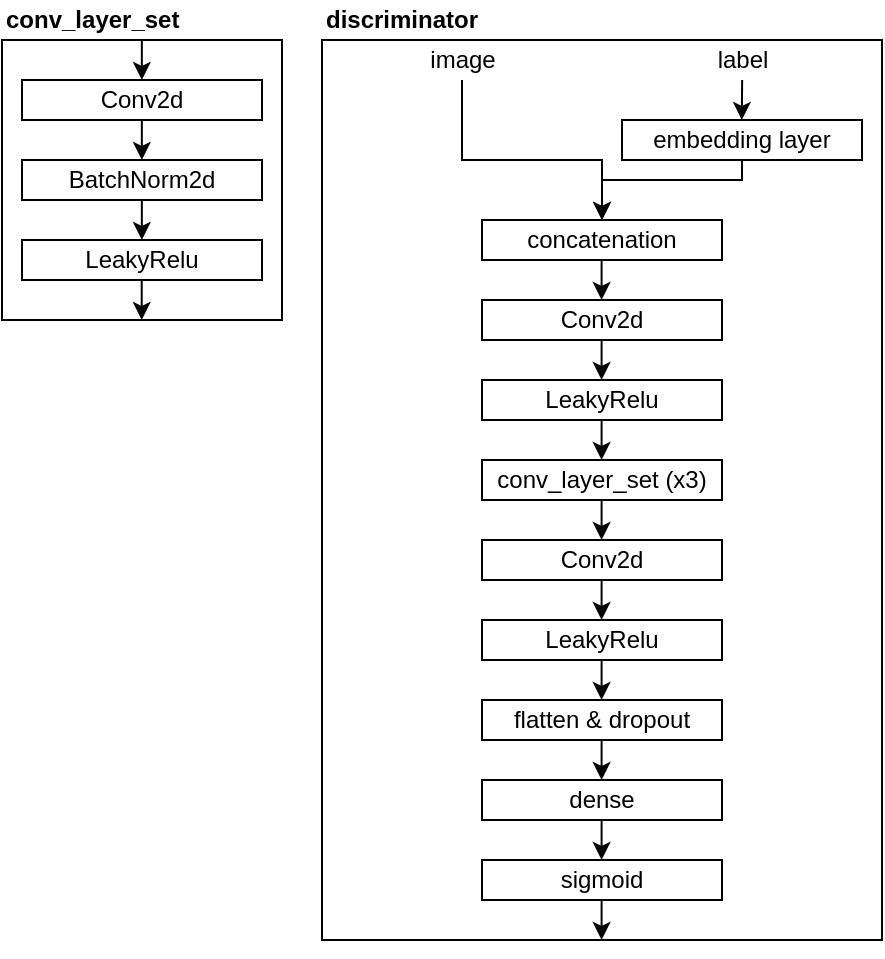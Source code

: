 <mxfile version="14.5.1" type="device"><diagram id="4iI5yWAvw2e6yaBg5eP-" name="Page-1"><mxGraphModel dx="1326" dy="824" grid="1" gridSize="10" guides="1" tooltips="1" connect="1" arrows="1" fold="1" page="1" pageScale="1" pageWidth="850" pageHeight="1100" math="0" shadow="0"><root><mxCell id="0"/><mxCell id="1" parent="0"/><mxCell id="14CY0TTOiHhPc7No2oo1-24" value="" style="rounded=0;whiteSpace=wrap;html=1;fillColor=none;" vertex="1" parent="1"><mxGeometry x="260" y="140" width="280" height="450" as="geometry"/></mxCell><mxCell id="14CY0TTOiHhPc7No2oo1-8" style="edgeStyle=orthogonalEdgeStyle;rounded=0;orthogonalLoop=1;jettySize=auto;html=1;exitX=0.5;exitY=1;exitDx=0;exitDy=0;entryX=0.5;entryY=0;entryDx=0;entryDy=0;" edge="1" parent="1" source="14CY0TTOiHhPc7No2oo1-1" target="14CY0TTOiHhPc7No2oo1-7"><mxGeometry relative="1" as="geometry"><Array as="points"><mxPoint x="470" y="210"/><mxPoint x="400" y="210"/></Array></mxGeometry></mxCell><mxCell id="14CY0TTOiHhPc7No2oo1-1" value="embedding layer" style="rounded=0;whiteSpace=wrap;html=1;fillColor=none;" vertex="1" parent="1"><mxGeometry x="410" y="180" width="120" height="20" as="geometry"/></mxCell><mxCell id="14CY0TTOiHhPc7No2oo1-9" style="edgeStyle=orthogonalEdgeStyle;rounded=0;orthogonalLoop=1;jettySize=auto;html=1;" edge="1" parent="1"><mxGeometry relative="1" as="geometry"><mxPoint x="400" y="230" as="targetPoint"/><mxPoint x="330" y="160" as="sourcePoint"/><Array as="points"><mxPoint x="330" y="200"/><mxPoint x="400" y="200"/></Array></mxGeometry></mxCell><mxCell id="14CY0TTOiHhPc7No2oo1-5" value="label" style="text;html=1;align=center;verticalAlign=middle;resizable=0;points=[];autosize=1;" vertex="1" parent="1"><mxGeometry x="450" y="140" width="40" height="20" as="geometry"/></mxCell><mxCell id="14CY0TTOiHhPc7No2oo1-6" value="image" style="text;html=1;align=center;verticalAlign=middle;resizable=0;points=[];autosize=1;" vertex="1" parent="1"><mxGeometry x="305" y="140" width="50" height="20" as="geometry"/></mxCell><mxCell id="14CY0TTOiHhPc7No2oo1-7" value="concatenation" style="rounded=0;whiteSpace=wrap;html=1;fillColor=none;" vertex="1" parent="1"><mxGeometry x="340" y="230" width="120" height="20" as="geometry"/></mxCell><mxCell id="14CY0TTOiHhPc7No2oo1-26" value="" style="endArrow=classic;html=1;" edge="1" parent="1"><mxGeometry width="50" height="50" relative="1" as="geometry"><mxPoint x="470.08" y="160" as="sourcePoint"/><mxPoint x="469.88" y="180" as="targetPoint"/></mxGeometry></mxCell><mxCell id="14CY0TTOiHhPc7No2oo1-27" value="Conv2d" style="rounded=0;whiteSpace=wrap;html=1;fillColor=none;" vertex="1" parent="1"><mxGeometry x="340" y="270" width="120" height="20" as="geometry"/></mxCell><mxCell id="14CY0TTOiHhPc7No2oo1-28" value="" style="endArrow=classic;html=1;" edge="1" parent="1"><mxGeometry width="50" height="50" relative="1" as="geometry"><mxPoint x="399.8" y="250" as="sourcePoint"/><mxPoint x="399.8" y="270" as="targetPoint"/></mxGeometry></mxCell><mxCell id="14CY0TTOiHhPc7No2oo1-29" value="LeakyRelu" style="rounded=0;whiteSpace=wrap;html=1;fillColor=none;" vertex="1" parent="1"><mxGeometry x="340" y="310" width="120" height="20" as="geometry"/></mxCell><mxCell id="14CY0TTOiHhPc7No2oo1-30" value="conv_layer_set (x3)" style="rounded=0;whiteSpace=wrap;html=1;fillColor=none;" vertex="1" parent="1"><mxGeometry x="340" y="350" width="120" height="20" as="geometry"/></mxCell><mxCell id="14CY0TTOiHhPc7No2oo1-31" value="" style="endArrow=classic;html=1;" edge="1" parent="1"><mxGeometry width="50" height="50" relative="1" as="geometry"><mxPoint x="399.8" y="290" as="sourcePoint"/><mxPoint x="399.8" y="310" as="targetPoint"/></mxGeometry></mxCell><mxCell id="14CY0TTOiHhPc7No2oo1-32" value="" style="endArrow=classic;html=1;" edge="1" parent="1"><mxGeometry width="50" height="50" relative="1" as="geometry"><mxPoint x="399.8" y="330" as="sourcePoint"/><mxPoint x="399.8" y="350" as="targetPoint"/></mxGeometry></mxCell><mxCell id="14CY0TTOiHhPc7No2oo1-33" value="" style="endArrow=classic;html=1;" edge="1" parent="1"><mxGeometry width="50" height="50" relative="1" as="geometry"><mxPoint x="399.8" y="370" as="sourcePoint"/><mxPoint x="399.8" y="390" as="targetPoint"/></mxGeometry></mxCell><mxCell id="14CY0TTOiHhPc7No2oo1-34" value="&lt;b&gt;discriminator&lt;/b&gt;" style="text;html=1;align=left;verticalAlign=middle;resizable=0;points=[];autosize=1;" vertex="1" parent="1"><mxGeometry x="260" y="120" width="90" height="20" as="geometry"/></mxCell><mxCell id="14CY0TTOiHhPc7No2oo1-35" value="" style="group" vertex="1" connectable="0" parent="1"><mxGeometry x="100" y="120" width="140" height="160.0" as="geometry"/></mxCell><mxCell id="14CY0TTOiHhPc7No2oo1-17" value="" style="rounded=0;whiteSpace=wrap;html=1;fillColor=none;" vertex="1" parent="14CY0TTOiHhPc7No2oo1-35"><mxGeometry y="20" width="140" height="140" as="geometry"/></mxCell><mxCell id="14CY0TTOiHhPc7No2oo1-10" value="Conv2d" style="rounded=0;whiteSpace=wrap;html=1;fillColor=none;" vertex="1" parent="14CY0TTOiHhPc7No2oo1-35"><mxGeometry x="10" y="40" width="120" height="20" as="geometry"/></mxCell><mxCell id="14CY0TTOiHhPc7No2oo1-12" value="BatchNorm2d" style="rounded=0;whiteSpace=wrap;html=1;fillColor=none;" vertex="1" parent="14CY0TTOiHhPc7No2oo1-35"><mxGeometry x="10" y="80" width="120" height="20" as="geometry"/></mxCell><mxCell id="14CY0TTOiHhPc7No2oo1-15" value="" style="endArrow=classic;html=1;" edge="1" parent="14CY0TTOiHhPc7No2oo1-35"><mxGeometry width="50" height="50" relative="1" as="geometry"><mxPoint x="69.92" y="20" as="sourcePoint"/><mxPoint x="69.92" y="40" as="targetPoint"/></mxGeometry></mxCell><mxCell id="14CY0TTOiHhPc7No2oo1-16" value="" style="endArrow=classic;html=1;" edge="1" parent="14CY0TTOiHhPc7No2oo1-35"><mxGeometry width="50" height="50" relative="1" as="geometry"><mxPoint x="69.92" y="60" as="sourcePoint"/><mxPoint x="69.92" y="80" as="targetPoint"/></mxGeometry></mxCell><mxCell id="14CY0TTOiHhPc7No2oo1-18" value="&lt;b&gt;conv_layer_set&lt;/b&gt;" style="text;html=1;strokeColor=none;fillColor=none;align=left;verticalAlign=middle;whiteSpace=wrap;rounded=0;" vertex="1" parent="14CY0TTOiHhPc7No2oo1-35"><mxGeometry width="90" height="20" as="geometry"/></mxCell><mxCell id="14CY0TTOiHhPc7No2oo1-21" value="LeakyRelu" style="rounded=0;whiteSpace=wrap;html=1;fillColor=none;" vertex="1" parent="14CY0TTOiHhPc7No2oo1-35"><mxGeometry x="10" y="120" width="120" height="20" as="geometry"/></mxCell><mxCell id="14CY0TTOiHhPc7No2oo1-22" value="" style="endArrow=classic;html=1;" edge="1" parent="14CY0TTOiHhPc7No2oo1-35"><mxGeometry width="50" height="50" relative="1" as="geometry"><mxPoint x="69.92" y="100" as="sourcePoint"/><mxPoint x="69.92" y="120" as="targetPoint"/></mxGeometry></mxCell><mxCell id="14CY0TTOiHhPc7No2oo1-23" value="" style="endArrow=classic;html=1;" edge="1" parent="14CY0TTOiHhPc7No2oo1-35"><mxGeometry width="50" height="50" relative="1" as="geometry"><mxPoint x="69.86" y="140.0" as="sourcePoint"/><mxPoint x="69.86" y="160.0" as="targetPoint"/></mxGeometry></mxCell><mxCell id="14CY0TTOiHhPc7No2oo1-39" value="Conv2d" style="rounded=0;whiteSpace=wrap;html=1;fillColor=none;" vertex="1" parent="1"><mxGeometry x="340" y="390" width="120" height="20" as="geometry"/></mxCell><mxCell id="14CY0TTOiHhPc7No2oo1-40" value="LeakyRelu" style="rounded=0;whiteSpace=wrap;html=1;fillColor=none;" vertex="1" parent="1"><mxGeometry x="340" y="430" width="120" height="20" as="geometry"/></mxCell><mxCell id="14CY0TTOiHhPc7No2oo1-41" value="" style="endArrow=classic;html=1;" edge="1" parent="1"><mxGeometry width="50" height="50" relative="1" as="geometry"><mxPoint x="399.8" y="410" as="sourcePoint"/><mxPoint x="399.8" y="430" as="targetPoint"/></mxGeometry></mxCell><mxCell id="14CY0TTOiHhPc7No2oo1-42" value="" style="endArrow=classic;html=1;" edge="1" parent="1"><mxGeometry width="50" height="50" relative="1" as="geometry"><mxPoint x="399.8" y="450" as="sourcePoint"/><mxPoint x="399.8" y="470" as="targetPoint"/></mxGeometry></mxCell><mxCell id="14CY0TTOiHhPc7No2oo1-43" value="flatten &amp;amp; dropout" style="rounded=0;whiteSpace=wrap;html=1;fillColor=none;" vertex="1" parent="1"><mxGeometry x="340" y="470" width="120" height="20" as="geometry"/></mxCell><mxCell id="14CY0TTOiHhPc7No2oo1-44" value="dense" style="rounded=0;whiteSpace=wrap;html=1;fillColor=none;" vertex="1" parent="1"><mxGeometry x="340" y="510" width="120" height="20" as="geometry"/></mxCell><mxCell id="14CY0TTOiHhPc7No2oo1-45" value="" style="endArrow=classic;html=1;" edge="1" parent="1"><mxGeometry width="50" height="50" relative="1" as="geometry"><mxPoint x="399.8" y="490" as="sourcePoint"/><mxPoint x="399.8" y="510" as="targetPoint"/></mxGeometry></mxCell><mxCell id="14CY0TTOiHhPc7No2oo1-46" value="" style="endArrow=classic;html=1;" edge="1" parent="1"><mxGeometry width="50" height="50" relative="1" as="geometry"><mxPoint x="399.8" y="530" as="sourcePoint"/><mxPoint x="399.8" y="550" as="targetPoint"/></mxGeometry></mxCell><mxCell id="14CY0TTOiHhPc7No2oo1-47" value="sigmoid" style="rounded=0;whiteSpace=wrap;html=1;fillColor=none;" vertex="1" parent="1"><mxGeometry x="340" y="550" width="120" height="20" as="geometry"/></mxCell><mxCell id="14CY0TTOiHhPc7No2oo1-48" value="" style="endArrow=classic;html=1;" edge="1" parent="1"><mxGeometry width="50" height="50" relative="1" as="geometry"><mxPoint x="399.8" y="570" as="sourcePoint"/><mxPoint x="399.8" y="590" as="targetPoint"/></mxGeometry></mxCell></root></mxGraphModel></diagram></mxfile>